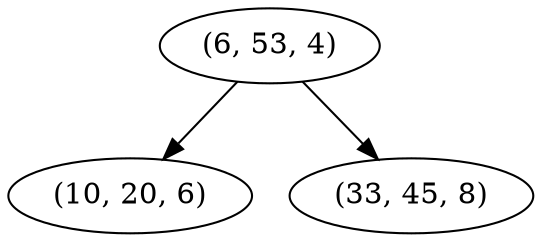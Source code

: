 digraph tree {
    "(6, 53, 4)";
    "(10, 20, 6)";
    "(33, 45, 8)";
    "(6, 53, 4)" -> "(10, 20, 6)";
    "(6, 53, 4)" -> "(33, 45, 8)";
}
